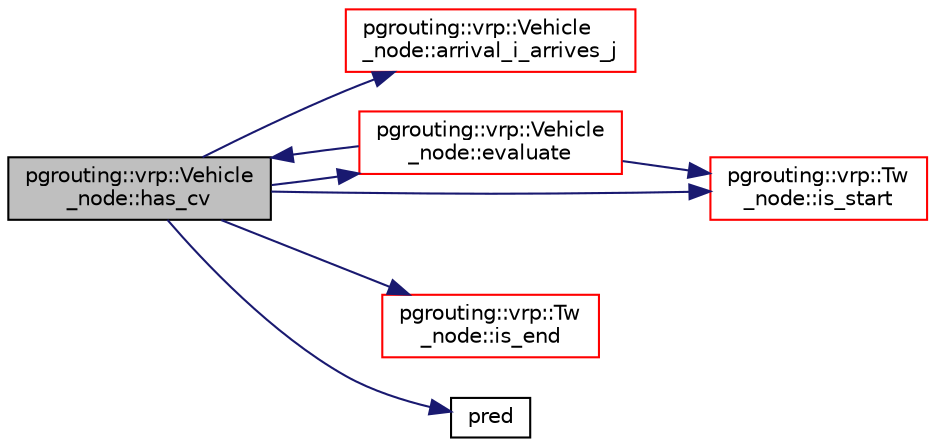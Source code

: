 digraph "pgrouting::vrp::Vehicle_node::has_cv"
{
  edge [fontname="Helvetica",fontsize="10",labelfontname="Helvetica",labelfontsize="10"];
  node [fontname="Helvetica",fontsize="10",shape=record];
  rankdir="LR";
  Node228 [label="pgrouting::vrp::Vehicle\l_node::has_cv",height=0.2,width=0.4,color="black", fillcolor="grey75", style="filled", fontcolor="black"];
  Node228 -> Node229 [color="midnightblue",fontsize="10",style="solid",fontname="Helvetica"];
  Node229 [label="pgrouting::vrp::Vehicle\l_node::arrival_i_arrives_j",height=0.2,width=0.4,color="red", fillcolor="white", style="filled",URL="$classpgrouting_1_1vrp_1_1Vehicle__node.html#a810f8e5e0deea10816247439a890a2a1",tooltip="@ { "];
  Node228 -> Node234 [color="midnightblue",fontsize="10",style="solid",fontname="Helvetica"];
  Node234 [label="pgrouting::vrp::Vehicle\l_node::evaluate",height=0.2,width=0.4,color="red", fillcolor="white", style="filled",URL="$classpgrouting_1_1vrp_1_1Vehicle__node.html#a0afbf88acfd0da17b5745a7199c3e9ba",tooltip="@ { "];
  Node234 -> Node228 [color="midnightblue",fontsize="10",style="solid",fontname="Helvetica"];
  Node234 -> Node236 [color="midnightblue",fontsize="10",style="solid",fontname="Helvetica"];
  Node236 [label="pgrouting::vrp::Tw\l_node::is_start",height=0.2,width=0.4,color="red", fillcolor="white", style="filled",URL="$classpgrouting_1_1vrp_1_1Tw__node.html#ad78f19fca930a7754678d57e1e252483",tooltip="@ { "];
  Node228 -> Node239 [color="midnightblue",fontsize="10",style="solid",fontname="Helvetica"];
  Node239 [label="pgrouting::vrp::Tw\l_node::is_end",height=0.2,width=0.4,color="red", fillcolor="white", style="filled",URL="$classpgrouting_1_1vrp_1_1Tw__node.html#a73dc73078ab5135d9269cb0115de898e",tooltip="is_end "];
  Node228 -> Node236 [color="midnightblue",fontsize="10",style="solid",fontname="Helvetica"];
  Node228 -> Node240 [color="midnightblue",fontsize="10",style="solid",fontname="Helvetica"];
  Node240 [label="pred",height=0.2,width=0.4,color="black", fillcolor="white", style="filled",URL="$pgr__tsp_8cpp.html#ae0eace0f5ad927638e3f80c3efb3411e"];
}

